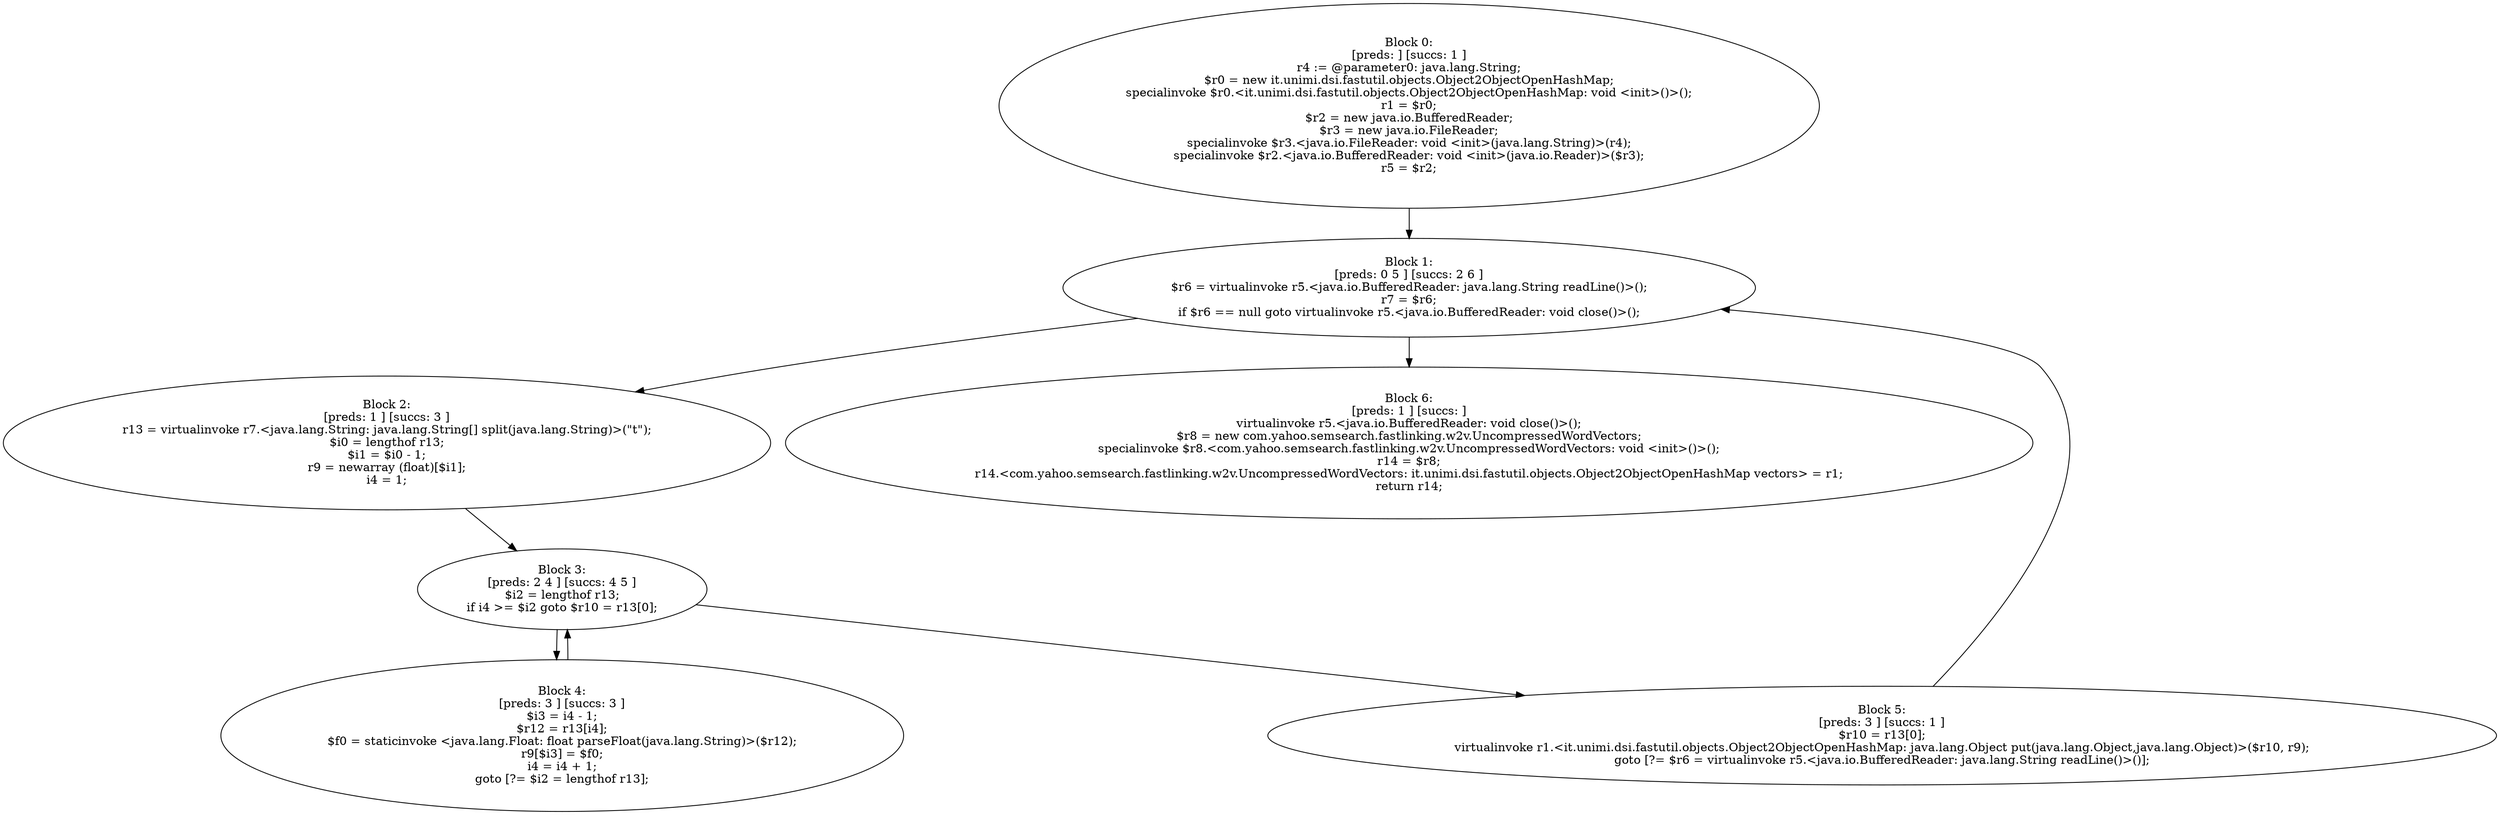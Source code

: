 digraph "unitGraph" {
    "Block 0:
[preds: ] [succs: 1 ]
r4 := @parameter0: java.lang.String;
$r0 = new it.unimi.dsi.fastutil.objects.Object2ObjectOpenHashMap;
specialinvoke $r0.<it.unimi.dsi.fastutil.objects.Object2ObjectOpenHashMap: void <init>()>();
r1 = $r0;
$r2 = new java.io.BufferedReader;
$r3 = new java.io.FileReader;
specialinvoke $r3.<java.io.FileReader: void <init>(java.lang.String)>(r4);
specialinvoke $r2.<java.io.BufferedReader: void <init>(java.io.Reader)>($r3);
r5 = $r2;
"
    "Block 1:
[preds: 0 5 ] [succs: 2 6 ]
$r6 = virtualinvoke r5.<java.io.BufferedReader: java.lang.String readLine()>();
r7 = $r6;
if $r6 == null goto virtualinvoke r5.<java.io.BufferedReader: void close()>();
"
    "Block 2:
[preds: 1 ] [succs: 3 ]
r13 = virtualinvoke r7.<java.lang.String: java.lang.String[] split(java.lang.String)>(\"\t\");
$i0 = lengthof r13;
$i1 = $i0 - 1;
r9 = newarray (float)[$i1];
i4 = 1;
"
    "Block 3:
[preds: 2 4 ] [succs: 4 5 ]
$i2 = lengthof r13;
if i4 >= $i2 goto $r10 = r13[0];
"
    "Block 4:
[preds: 3 ] [succs: 3 ]
$i3 = i4 - 1;
$r12 = r13[i4];
$f0 = staticinvoke <java.lang.Float: float parseFloat(java.lang.String)>($r12);
r9[$i3] = $f0;
i4 = i4 + 1;
goto [?= $i2 = lengthof r13];
"
    "Block 5:
[preds: 3 ] [succs: 1 ]
$r10 = r13[0];
virtualinvoke r1.<it.unimi.dsi.fastutil.objects.Object2ObjectOpenHashMap: java.lang.Object put(java.lang.Object,java.lang.Object)>($r10, r9);
goto [?= $r6 = virtualinvoke r5.<java.io.BufferedReader: java.lang.String readLine()>()];
"
    "Block 6:
[preds: 1 ] [succs: ]
virtualinvoke r5.<java.io.BufferedReader: void close()>();
$r8 = new com.yahoo.semsearch.fastlinking.w2v.UncompressedWordVectors;
specialinvoke $r8.<com.yahoo.semsearch.fastlinking.w2v.UncompressedWordVectors: void <init>()>();
r14 = $r8;
r14.<com.yahoo.semsearch.fastlinking.w2v.UncompressedWordVectors: it.unimi.dsi.fastutil.objects.Object2ObjectOpenHashMap vectors> = r1;
return r14;
"
    "Block 0:
[preds: ] [succs: 1 ]
r4 := @parameter0: java.lang.String;
$r0 = new it.unimi.dsi.fastutil.objects.Object2ObjectOpenHashMap;
specialinvoke $r0.<it.unimi.dsi.fastutil.objects.Object2ObjectOpenHashMap: void <init>()>();
r1 = $r0;
$r2 = new java.io.BufferedReader;
$r3 = new java.io.FileReader;
specialinvoke $r3.<java.io.FileReader: void <init>(java.lang.String)>(r4);
specialinvoke $r2.<java.io.BufferedReader: void <init>(java.io.Reader)>($r3);
r5 = $r2;
"->"Block 1:
[preds: 0 5 ] [succs: 2 6 ]
$r6 = virtualinvoke r5.<java.io.BufferedReader: java.lang.String readLine()>();
r7 = $r6;
if $r6 == null goto virtualinvoke r5.<java.io.BufferedReader: void close()>();
";
    "Block 1:
[preds: 0 5 ] [succs: 2 6 ]
$r6 = virtualinvoke r5.<java.io.BufferedReader: java.lang.String readLine()>();
r7 = $r6;
if $r6 == null goto virtualinvoke r5.<java.io.BufferedReader: void close()>();
"->"Block 2:
[preds: 1 ] [succs: 3 ]
r13 = virtualinvoke r7.<java.lang.String: java.lang.String[] split(java.lang.String)>(\"\t\");
$i0 = lengthof r13;
$i1 = $i0 - 1;
r9 = newarray (float)[$i1];
i4 = 1;
";
    "Block 1:
[preds: 0 5 ] [succs: 2 6 ]
$r6 = virtualinvoke r5.<java.io.BufferedReader: java.lang.String readLine()>();
r7 = $r6;
if $r6 == null goto virtualinvoke r5.<java.io.BufferedReader: void close()>();
"->"Block 6:
[preds: 1 ] [succs: ]
virtualinvoke r5.<java.io.BufferedReader: void close()>();
$r8 = new com.yahoo.semsearch.fastlinking.w2v.UncompressedWordVectors;
specialinvoke $r8.<com.yahoo.semsearch.fastlinking.w2v.UncompressedWordVectors: void <init>()>();
r14 = $r8;
r14.<com.yahoo.semsearch.fastlinking.w2v.UncompressedWordVectors: it.unimi.dsi.fastutil.objects.Object2ObjectOpenHashMap vectors> = r1;
return r14;
";
    "Block 2:
[preds: 1 ] [succs: 3 ]
r13 = virtualinvoke r7.<java.lang.String: java.lang.String[] split(java.lang.String)>(\"\t\");
$i0 = lengthof r13;
$i1 = $i0 - 1;
r9 = newarray (float)[$i1];
i4 = 1;
"->"Block 3:
[preds: 2 4 ] [succs: 4 5 ]
$i2 = lengthof r13;
if i4 >= $i2 goto $r10 = r13[0];
";
    "Block 3:
[preds: 2 4 ] [succs: 4 5 ]
$i2 = lengthof r13;
if i4 >= $i2 goto $r10 = r13[0];
"->"Block 4:
[preds: 3 ] [succs: 3 ]
$i3 = i4 - 1;
$r12 = r13[i4];
$f0 = staticinvoke <java.lang.Float: float parseFloat(java.lang.String)>($r12);
r9[$i3] = $f0;
i4 = i4 + 1;
goto [?= $i2 = lengthof r13];
";
    "Block 3:
[preds: 2 4 ] [succs: 4 5 ]
$i2 = lengthof r13;
if i4 >= $i2 goto $r10 = r13[0];
"->"Block 5:
[preds: 3 ] [succs: 1 ]
$r10 = r13[0];
virtualinvoke r1.<it.unimi.dsi.fastutil.objects.Object2ObjectOpenHashMap: java.lang.Object put(java.lang.Object,java.lang.Object)>($r10, r9);
goto [?= $r6 = virtualinvoke r5.<java.io.BufferedReader: java.lang.String readLine()>()];
";
    "Block 4:
[preds: 3 ] [succs: 3 ]
$i3 = i4 - 1;
$r12 = r13[i4];
$f0 = staticinvoke <java.lang.Float: float parseFloat(java.lang.String)>($r12);
r9[$i3] = $f0;
i4 = i4 + 1;
goto [?= $i2 = lengthof r13];
"->"Block 3:
[preds: 2 4 ] [succs: 4 5 ]
$i2 = lengthof r13;
if i4 >= $i2 goto $r10 = r13[0];
";
    "Block 5:
[preds: 3 ] [succs: 1 ]
$r10 = r13[0];
virtualinvoke r1.<it.unimi.dsi.fastutil.objects.Object2ObjectOpenHashMap: java.lang.Object put(java.lang.Object,java.lang.Object)>($r10, r9);
goto [?= $r6 = virtualinvoke r5.<java.io.BufferedReader: java.lang.String readLine()>()];
"->"Block 1:
[preds: 0 5 ] [succs: 2 6 ]
$r6 = virtualinvoke r5.<java.io.BufferedReader: java.lang.String readLine()>();
r7 = $r6;
if $r6 == null goto virtualinvoke r5.<java.io.BufferedReader: void close()>();
";
}
